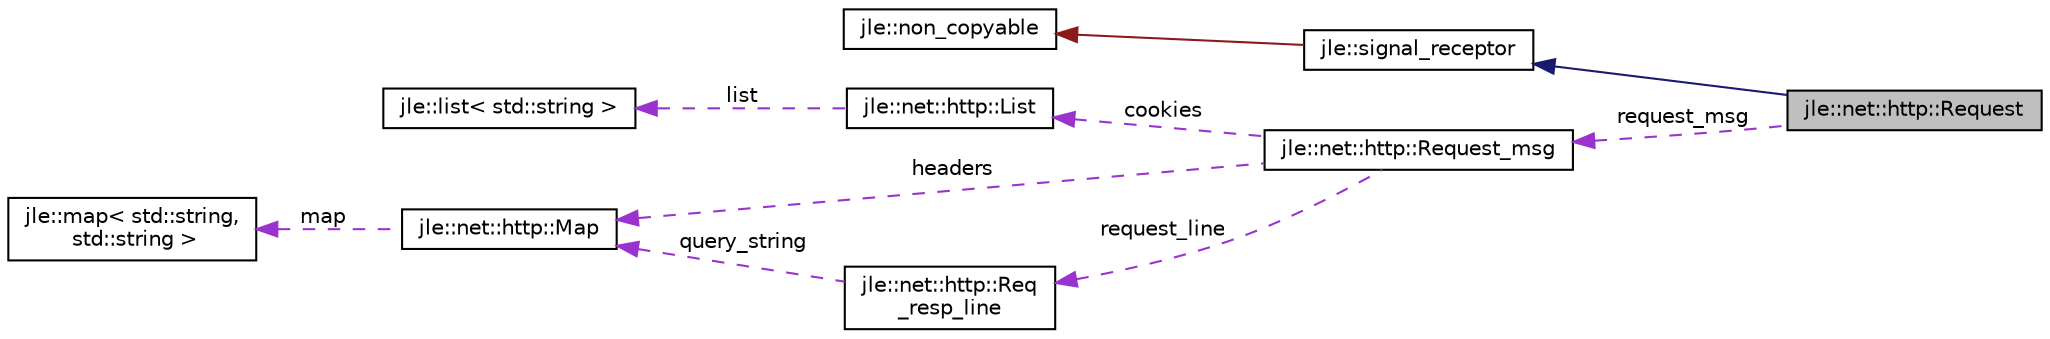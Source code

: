 digraph "jle::net::http::Request"
{
  edge [fontname="Helvetica",fontsize="10",labelfontname="Helvetica",labelfontsize="10"];
  node [fontname="Helvetica",fontsize="10",shape=record];
  rankdir="LR";
  Node1 [label="jle::net::http::Request",height=0.2,width=0.4,color="black", fillcolor="grey75", style="filled", fontcolor="black"];
  Node2 -> Node1 [dir="back",color="midnightblue",fontsize="10",style="solid",fontname="Helvetica"];
  Node2 [label="jle::signal_receptor",height=0.2,width=0.4,color="black", fillcolor="white", style="filled",URL="$classjle_1_1signal__receptor.html",tooltip="Any object connected to signals, has to inherit from signal_receptor. "];
  Node3 -> Node2 [dir="back",color="firebrick4",fontsize="10",style="solid",fontname="Helvetica"];
  Node3 [label="jle::non_copyable",height=0.2,width=0.4,color="black", fillcolor="white", style="filled",URL="$classjle_1_1non__copyable.html"];
  Node4 -> Node1 [dir="back",color="darkorchid3",fontsize="10",style="dashed",label=" request_msg" ,fontname="Helvetica"];
  Node4 [label="jle::net::http::Request_msg",height=0.2,width=0.4,color="black", fillcolor="white", style="filled",URL="$structjle_1_1net_1_1http_1_1_request__msg.html"];
  Node5 -> Node4 [dir="back",color="darkorchid3",fontsize="10",style="dashed",label=" cookies" ,fontname="Helvetica"];
  Node5 [label="jle::net::http::List",height=0.2,width=0.4,color="black", fillcolor="white", style="filled",URL="$structjle_1_1net_1_1http_1_1_list.html"];
  Node6 -> Node5 [dir="back",color="darkorchid3",fontsize="10",style="dashed",label=" list" ,fontname="Helvetica"];
  Node6 [label="jle::list\< std::string \>",height=0.2,width=0.4,color="black", fillcolor="white", style="filled",URL="$classjle_1_1list.html"];
  Node7 -> Node4 [dir="back",color="darkorchid3",fontsize="10",style="dashed",label=" request_line" ,fontname="Helvetica"];
  Node7 [label="jle::net::http::Req\l_resp_line",height=0.2,width=0.4,color="black", fillcolor="white", style="filled",URL="$structjle_1_1net_1_1http_1_1_req__resp__line.html"];
  Node8 -> Node7 [dir="back",color="darkorchid3",fontsize="10",style="dashed",label=" query_string" ,fontname="Helvetica"];
  Node8 [label="jle::net::http::Map",height=0.2,width=0.4,color="black", fillcolor="white", style="filled",URL="$structjle_1_1net_1_1http_1_1_map.html"];
  Node9 -> Node8 [dir="back",color="darkorchid3",fontsize="10",style="dashed",label=" map" ,fontname="Helvetica"];
  Node9 [label="jle::map\< std::string,\l std::string \>",height=0.2,width=0.4,color="black", fillcolor="white", style="filled",URL="$classjle_1_1map.html"];
  Node8 -> Node4 [dir="back",color="darkorchid3",fontsize="10",style="dashed",label=" headers" ,fontname="Helvetica"];
}
